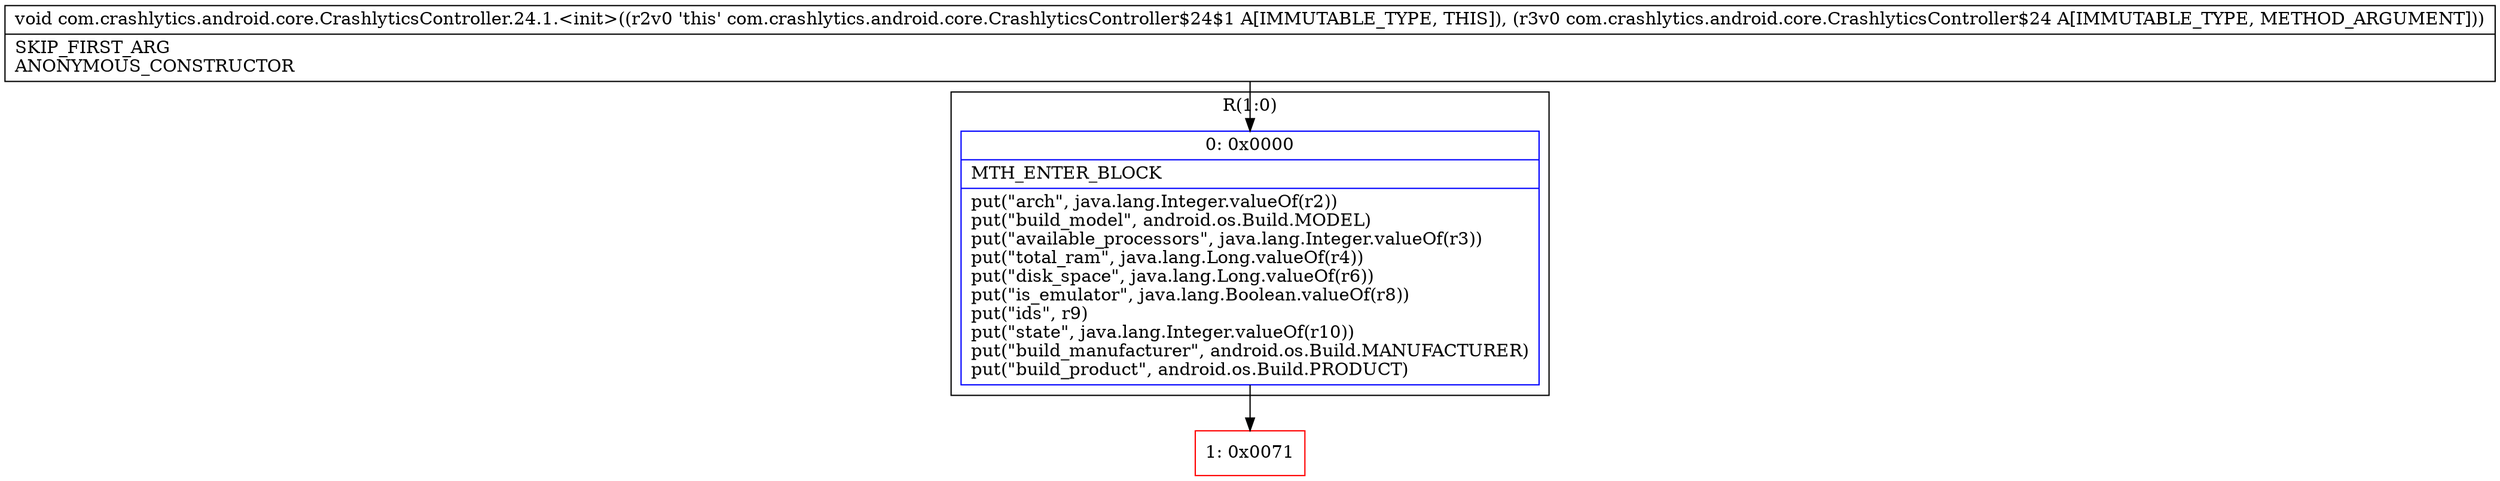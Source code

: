 digraph "CFG forcom.crashlytics.android.core.CrashlyticsController.24.1.\<init\>(Lcom\/crashlytics\/android\/core\/CrashlyticsController$24;)V" {
subgraph cluster_Region_1686242680 {
label = "R(1:0)";
node [shape=record,color=blue];
Node_0 [shape=record,label="{0\:\ 0x0000|MTH_ENTER_BLOCK\l|put(\"arch\", java.lang.Integer.valueOf(r2))\lput(\"build_model\", android.os.Build.MODEL)\lput(\"available_processors\", java.lang.Integer.valueOf(r3))\lput(\"total_ram\", java.lang.Long.valueOf(r4))\lput(\"disk_space\", java.lang.Long.valueOf(r6))\lput(\"is_emulator\", java.lang.Boolean.valueOf(r8))\lput(\"ids\", r9)\lput(\"state\", java.lang.Integer.valueOf(r10))\lput(\"build_manufacturer\", android.os.Build.MANUFACTURER)\lput(\"build_product\", android.os.Build.PRODUCT)\l}"];
}
Node_1 [shape=record,color=red,label="{1\:\ 0x0071}"];
MethodNode[shape=record,label="{void com.crashlytics.android.core.CrashlyticsController.24.1.\<init\>((r2v0 'this' com.crashlytics.android.core.CrashlyticsController$24$1 A[IMMUTABLE_TYPE, THIS]), (r3v0 com.crashlytics.android.core.CrashlyticsController$24 A[IMMUTABLE_TYPE, METHOD_ARGUMENT]))  | SKIP_FIRST_ARG\lANONYMOUS_CONSTRUCTOR\l}"];
MethodNode -> Node_0;
Node_0 -> Node_1;
}

